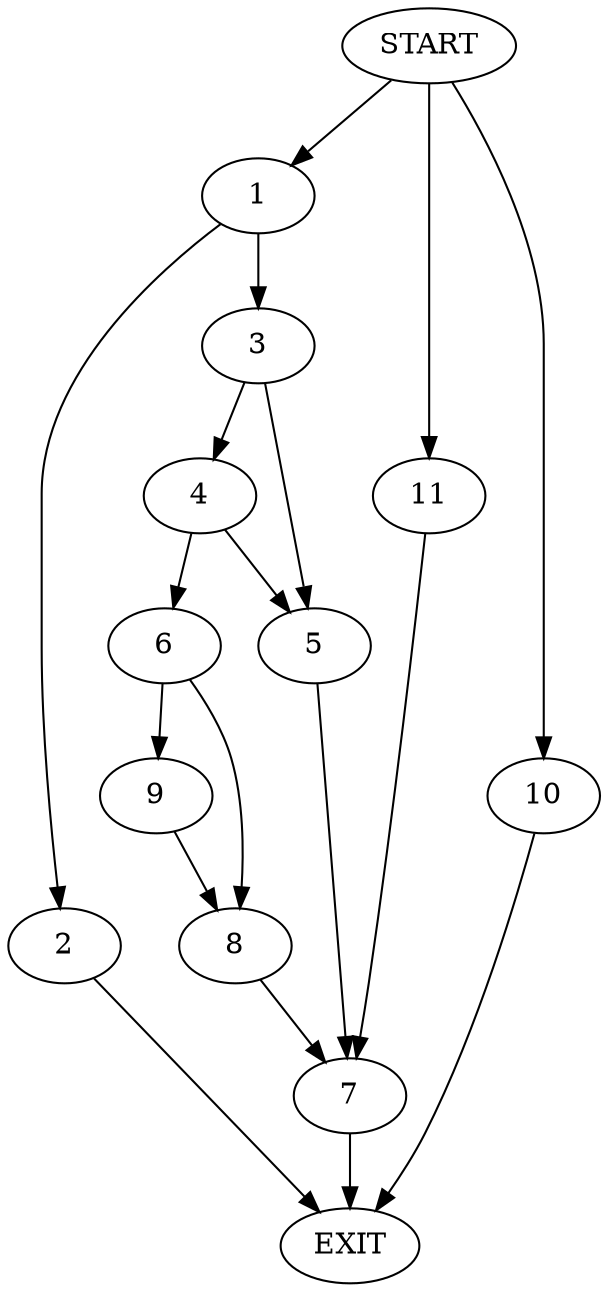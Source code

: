 digraph {
0 [label="START"]
12 [label="EXIT"]
0 -> 1
1 -> 2
1 -> 3
2 -> 12
3 -> 4
3 -> 5
4 -> 6
4 -> 5
5 -> 7
6 -> 8
6 -> 9
8 -> 7
9 -> 8
7 -> 12
0 -> 10
10 -> 12
0 -> 11
11 -> 7
}
